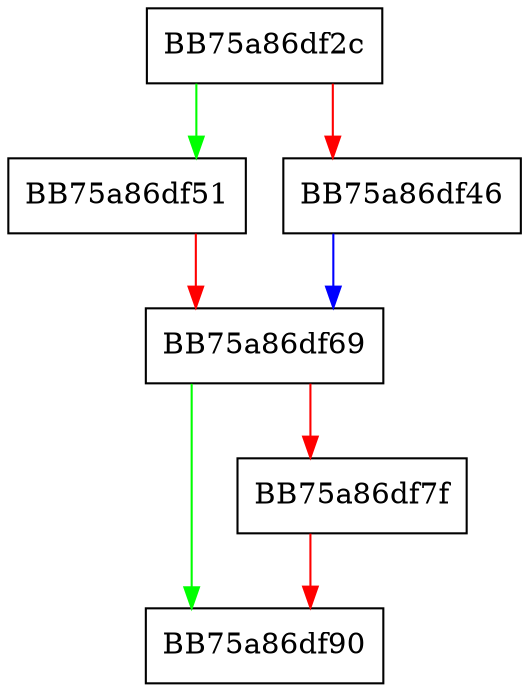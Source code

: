 digraph RemoveBmDetection {
  node [shape="box"];
  graph [splines=ortho];
  BB75a86df2c -> BB75a86df51 [color="green"];
  BB75a86df2c -> BB75a86df46 [color="red"];
  BB75a86df46 -> BB75a86df69 [color="blue"];
  BB75a86df51 -> BB75a86df69 [color="red"];
  BB75a86df69 -> BB75a86df90 [color="green"];
  BB75a86df69 -> BB75a86df7f [color="red"];
  BB75a86df7f -> BB75a86df90 [color="red"];
}